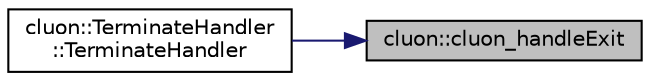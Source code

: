 digraph "cluon::cluon_handleExit"
{
 // LATEX_PDF_SIZE
  edge [fontname="Helvetica",fontsize="10",labelfontname="Helvetica",labelfontsize="10"];
  node [fontname="Helvetica",fontsize="10",shape=record];
  rankdir="RL";
  Node1 [label="cluon::cluon_handleExit",height=0.2,width=0.4,color="black", fillcolor="grey75", style="filled", fontcolor="black",tooltip=" "];
  Node1 -> Node2 [dir="back",color="midnightblue",fontsize="10",style="solid"];
  Node2 [label="cluon::TerminateHandler\l::TerminateHandler",height=0.2,width=0.4,color="black", fillcolor="white", style="filled",URL="$classcluon_1_1TerminateHandler.html#acb6d78764f8b1fab26bcd91951080142",tooltip=" "];
}
